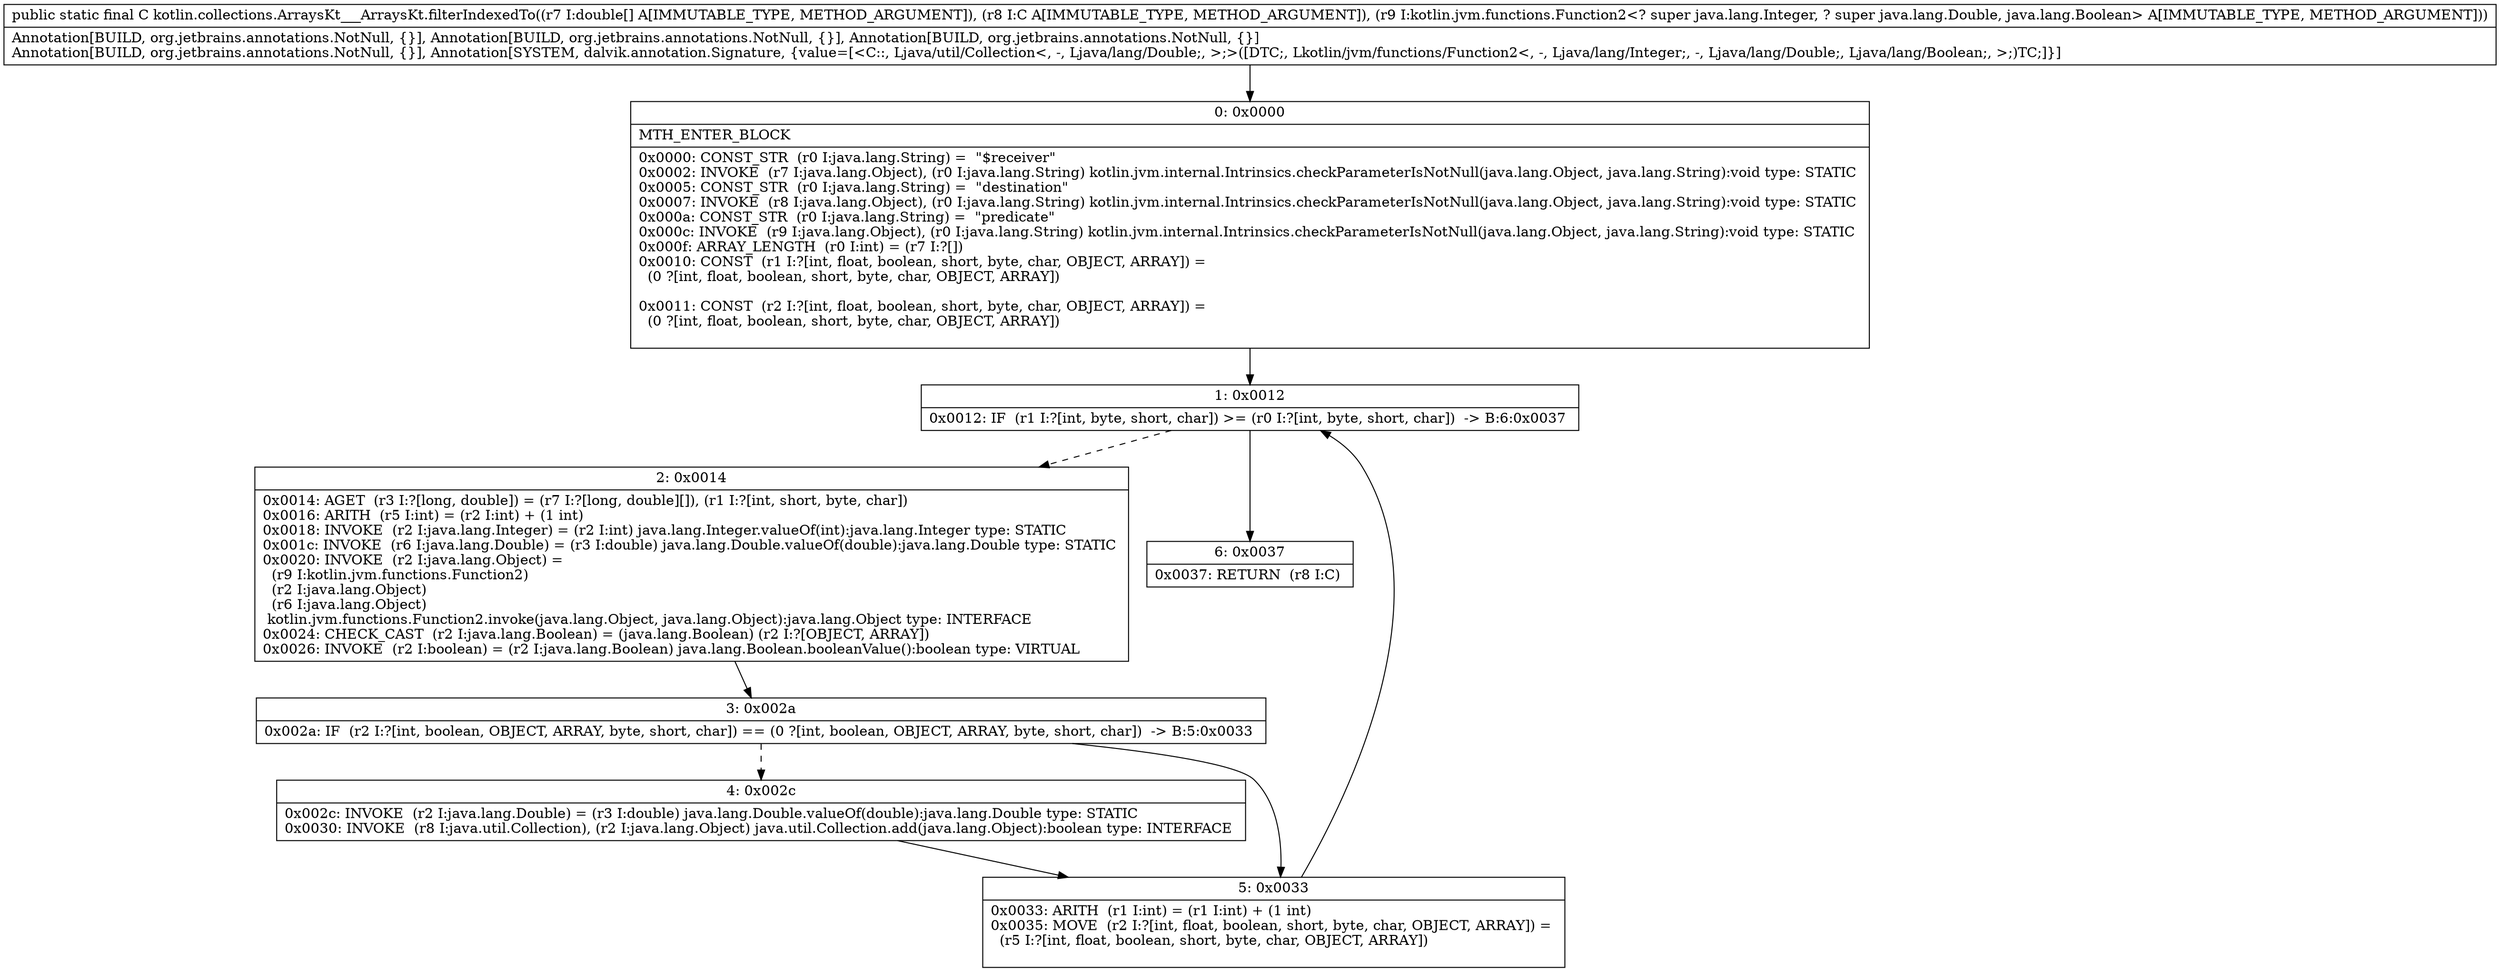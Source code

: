 digraph "CFG forkotlin.collections.ArraysKt___ArraysKt.filterIndexedTo([DLjava\/util\/Collection;Lkotlin\/jvm\/functions\/Function2;)Ljava\/util\/Collection;" {
Node_0 [shape=record,label="{0\:\ 0x0000|MTH_ENTER_BLOCK\l|0x0000: CONST_STR  (r0 I:java.lang.String) =  \"$receiver\" \l0x0002: INVOKE  (r7 I:java.lang.Object), (r0 I:java.lang.String) kotlin.jvm.internal.Intrinsics.checkParameterIsNotNull(java.lang.Object, java.lang.String):void type: STATIC \l0x0005: CONST_STR  (r0 I:java.lang.String) =  \"destination\" \l0x0007: INVOKE  (r8 I:java.lang.Object), (r0 I:java.lang.String) kotlin.jvm.internal.Intrinsics.checkParameterIsNotNull(java.lang.Object, java.lang.String):void type: STATIC \l0x000a: CONST_STR  (r0 I:java.lang.String) =  \"predicate\" \l0x000c: INVOKE  (r9 I:java.lang.Object), (r0 I:java.lang.String) kotlin.jvm.internal.Intrinsics.checkParameterIsNotNull(java.lang.Object, java.lang.String):void type: STATIC \l0x000f: ARRAY_LENGTH  (r0 I:int) = (r7 I:?[]) \l0x0010: CONST  (r1 I:?[int, float, boolean, short, byte, char, OBJECT, ARRAY]) = \l  (0 ?[int, float, boolean, short, byte, char, OBJECT, ARRAY])\l \l0x0011: CONST  (r2 I:?[int, float, boolean, short, byte, char, OBJECT, ARRAY]) = \l  (0 ?[int, float, boolean, short, byte, char, OBJECT, ARRAY])\l \l}"];
Node_1 [shape=record,label="{1\:\ 0x0012|0x0012: IF  (r1 I:?[int, byte, short, char]) \>= (r0 I:?[int, byte, short, char])  \-\> B:6:0x0037 \l}"];
Node_2 [shape=record,label="{2\:\ 0x0014|0x0014: AGET  (r3 I:?[long, double]) = (r7 I:?[long, double][]), (r1 I:?[int, short, byte, char]) \l0x0016: ARITH  (r5 I:int) = (r2 I:int) + (1 int) \l0x0018: INVOKE  (r2 I:java.lang.Integer) = (r2 I:int) java.lang.Integer.valueOf(int):java.lang.Integer type: STATIC \l0x001c: INVOKE  (r6 I:java.lang.Double) = (r3 I:double) java.lang.Double.valueOf(double):java.lang.Double type: STATIC \l0x0020: INVOKE  (r2 I:java.lang.Object) = \l  (r9 I:kotlin.jvm.functions.Function2)\l  (r2 I:java.lang.Object)\l  (r6 I:java.lang.Object)\l kotlin.jvm.functions.Function2.invoke(java.lang.Object, java.lang.Object):java.lang.Object type: INTERFACE \l0x0024: CHECK_CAST  (r2 I:java.lang.Boolean) = (java.lang.Boolean) (r2 I:?[OBJECT, ARRAY]) \l0x0026: INVOKE  (r2 I:boolean) = (r2 I:java.lang.Boolean) java.lang.Boolean.booleanValue():boolean type: VIRTUAL \l}"];
Node_3 [shape=record,label="{3\:\ 0x002a|0x002a: IF  (r2 I:?[int, boolean, OBJECT, ARRAY, byte, short, char]) == (0 ?[int, boolean, OBJECT, ARRAY, byte, short, char])  \-\> B:5:0x0033 \l}"];
Node_4 [shape=record,label="{4\:\ 0x002c|0x002c: INVOKE  (r2 I:java.lang.Double) = (r3 I:double) java.lang.Double.valueOf(double):java.lang.Double type: STATIC \l0x0030: INVOKE  (r8 I:java.util.Collection), (r2 I:java.lang.Object) java.util.Collection.add(java.lang.Object):boolean type: INTERFACE \l}"];
Node_5 [shape=record,label="{5\:\ 0x0033|0x0033: ARITH  (r1 I:int) = (r1 I:int) + (1 int) \l0x0035: MOVE  (r2 I:?[int, float, boolean, short, byte, char, OBJECT, ARRAY]) = \l  (r5 I:?[int, float, boolean, short, byte, char, OBJECT, ARRAY])\l \l}"];
Node_6 [shape=record,label="{6\:\ 0x0037|0x0037: RETURN  (r8 I:C) \l}"];
MethodNode[shape=record,label="{public static final C kotlin.collections.ArraysKt___ArraysKt.filterIndexedTo((r7 I:double[] A[IMMUTABLE_TYPE, METHOD_ARGUMENT]), (r8 I:C A[IMMUTABLE_TYPE, METHOD_ARGUMENT]), (r9 I:kotlin.jvm.functions.Function2\<? super java.lang.Integer, ? super java.lang.Double, java.lang.Boolean\> A[IMMUTABLE_TYPE, METHOD_ARGUMENT]))  | Annotation[BUILD, org.jetbrains.annotations.NotNull, \{\}], Annotation[BUILD, org.jetbrains.annotations.NotNull, \{\}], Annotation[BUILD, org.jetbrains.annotations.NotNull, \{\}]\lAnnotation[BUILD, org.jetbrains.annotations.NotNull, \{\}], Annotation[SYSTEM, dalvik.annotation.Signature, \{value=[\<C::, Ljava\/util\/Collection\<, \-, Ljava\/lang\/Double;, \>;\>([DTC;, Lkotlin\/jvm\/functions\/Function2\<, \-, Ljava\/lang\/Integer;, \-, Ljava\/lang\/Double;, Ljava\/lang\/Boolean;, \>;)TC;]\}]\l}"];
MethodNode -> Node_0;
Node_0 -> Node_1;
Node_1 -> Node_2[style=dashed];
Node_1 -> Node_6;
Node_2 -> Node_3;
Node_3 -> Node_4[style=dashed];
Node_3 -> Node_5;
Node_4 -> Node_5;
Node_5 -> Node_1;
}

